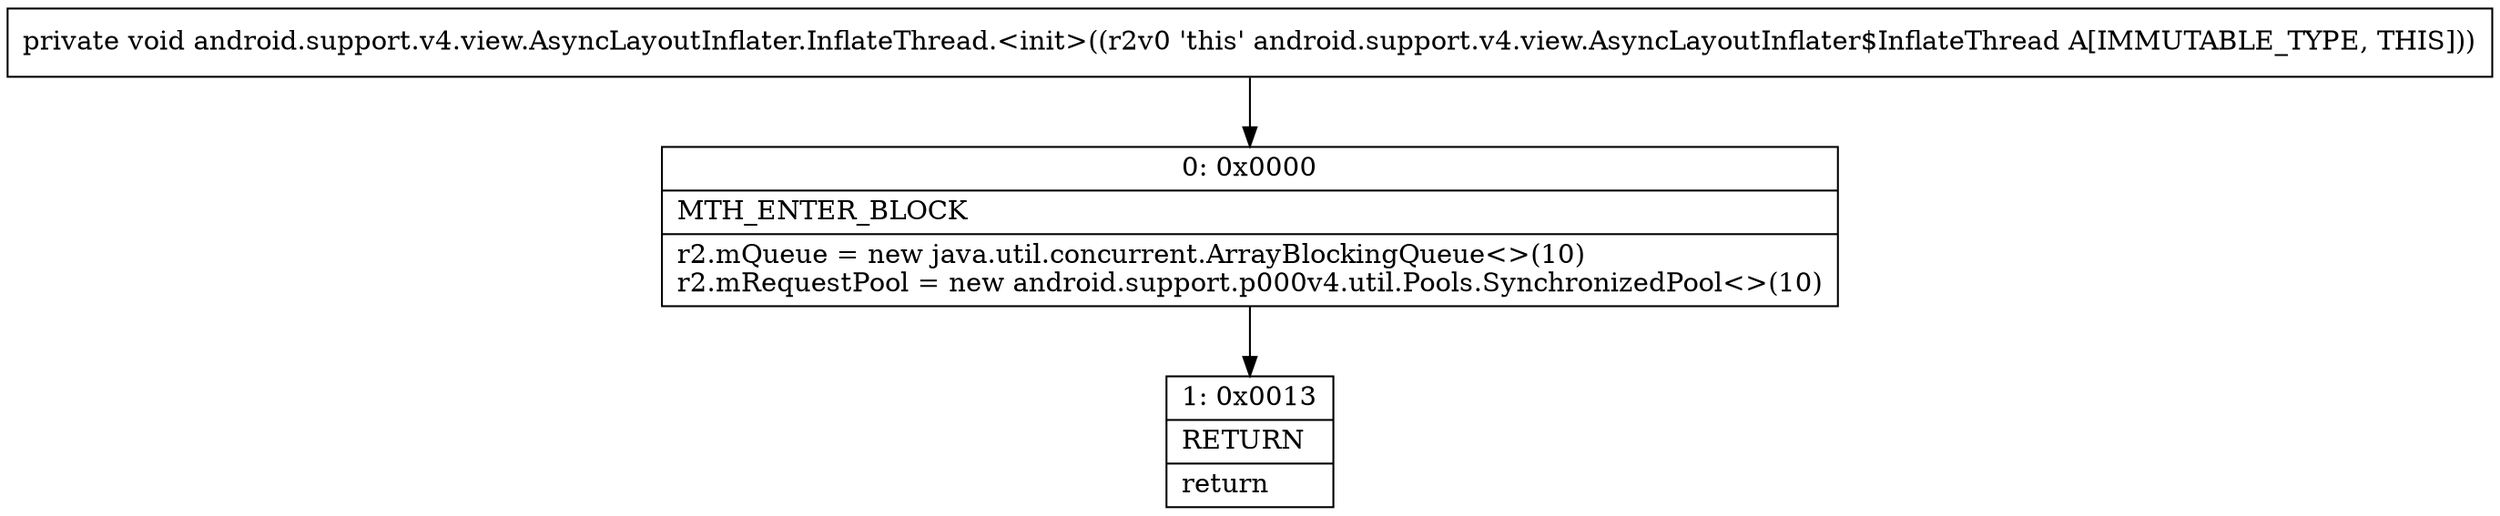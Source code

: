 digraph "CFG forandroid.support.v4.view.AsyncLayoutInflater.InflateThread.\<init\>()V" {
Node_0 [shape=record,label="{0\:\ 0x0000|MTH_ENTER_BLOCK\l|r2.mQueue = new java.util.concurrent.ArrayBlockingQueue\<\>(10)\lr2.mRequestPool = new android.support.p000v4.util.Pools.SynchronizedPool\<\>(10)\l}"];
Node_1 [shape=record,label="{1\:\ 0x0013|RETURN\l|return\l}"];
MethodNode[shape=record,label="{private void android.support.v4.view.AsyncLayoutInflater.InflateThread.\<init\>((r2v0 'this' android.support.v4.view.AsyncLayoutInflater$InflateThread A[IMMUTABLE_TYPE, THIS])) }"];
MethodNode -> Node_0;
Node_0 -> Node_1;
}

